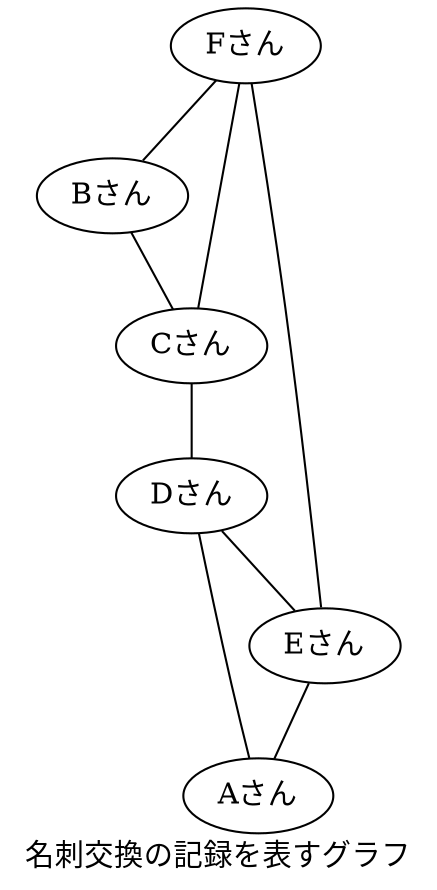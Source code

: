 graph namecard1 {
  graph [label = "名刺交換の記録を表すグラフ"]
  Fさん -- Bさん;
  Bさん -- Cさん -- Dさん;
  Fさん -- Eさん;
  Eさん -- Aさん -- Dさん;
  Cさん -- Fさん;
  Dさん -- Eさん;
}
